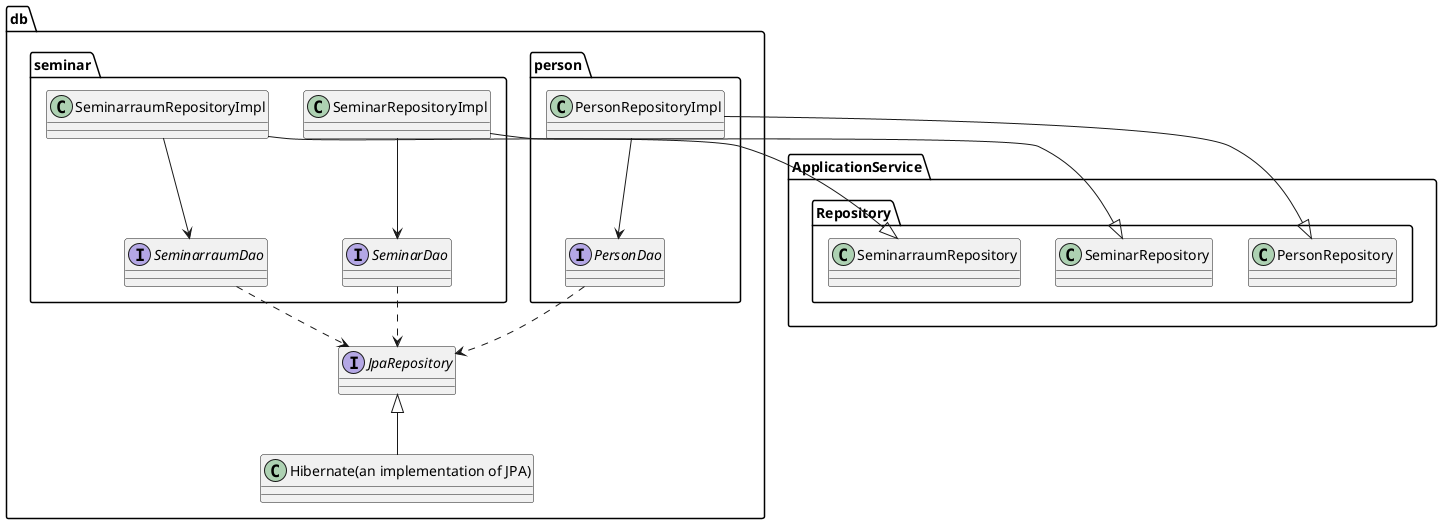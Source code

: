 @startuml
package "ApplicationService" {
    package "Repository" {
        class "PersonRepository"
        class "SeminarRepository"
        class "SeminarraumRepository"
    }
}
package "db" {
    package "person" {
        class "PersonRepositoryImpl" {
        }
        interface "PersonDao" {
        }
    }

    package "seminar" {
        class "SeminarRepositoryImpl" {
        }
        interface "SeminarDao" {
        }

        class "SeminarraumRepositoryImpl" {
        }
        interface "SeminarraumDao" {
        }
    }

    interface "JpaRepository" {
    }
    class "Hibernate(an implementation of JPA)" {
    }
}
'Person
"PersonRepositoryImpl" --|> "PersonRepository"
"PersonRepositoryImpl" --> "PersonDao"
"PersonDao" ..>"JpaRepository"

'Seminar
"SeminarRepositoryImpl" --|> "SeminarRepository"
"SeminarRepositoryImpl" --> "SeminarDao"
"SeminarDao" ..> "JpaRepository"

'Seminarraum
"SeminarraumRepositoryImpl" --|> "SeminarraumRepository"
"SeminarraumRepositoryImpl" --> "SeminarraumDao"
"SeminarraumDao" ..> "JpaRepository"

'Hibernate
"JpaRepository" <|-- "Hibernate(an implementation of JPA)"
@enduml